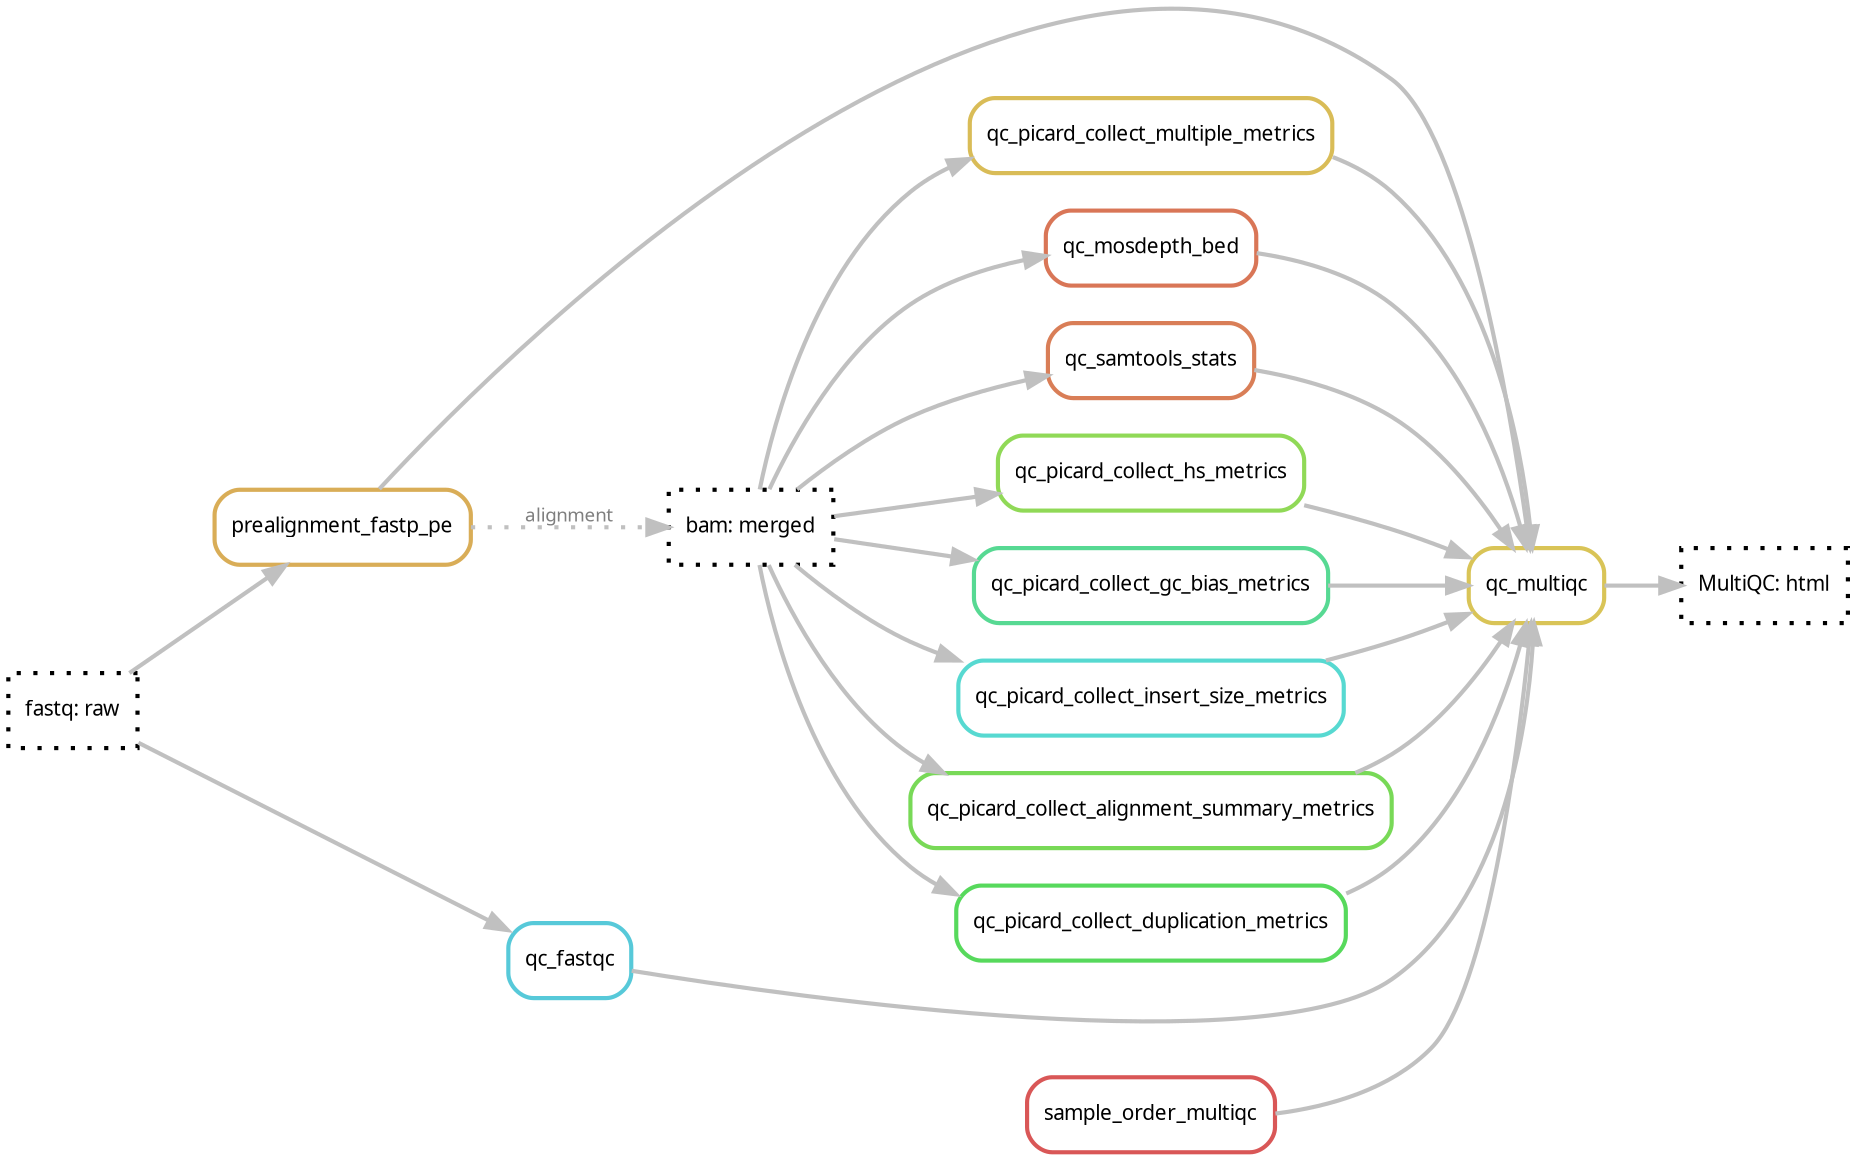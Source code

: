 digraph snakemake_dag {
	rankdir=LR;
    graph[bgcolor=white, margin=0];
    node[shape=box, style=rounded, fontname=sans,                 fontsize=10, penwidth=2];
    edge[penwidth=2, color=grey];
	multiqc[label = "qc_multiqc", color = "0.14 0.6 0.85", style="rounded"];
	multiqc_html[label = "MultiQC: html", color = "0.0 0.0 0.0", style="dotted"];
	p_mm[label = "qc_picard_collect_multiple_metrics", color = "0.13 0.6 0.85", style="rounded"];
	bam[label = "bam: merged", color = "0.0 0.0 0.0", style="dotted"];
	fastp[label = "prealignment_fastp_pe", color = "0.11 0.6 0.85", style="rounded"];
	mosdepth[label = "qc_mosdepth_bed", color = "0.04 0.6 0.85", style="rounded"];
	samtools[label = "qc_samtools_stats", color = "0.05 0.6 0.85", style="rounded"];
	p_hs[label = "qc_picard_collect_hs_metrics", color = "0.26 0.6 0.85", style="rounded"];
	fastqc[label = "qc_fastqc", color = "0.52 0.6 0.85", style="rounded"];
	fastq[label = "fastq: raw", color = "0.0 0.0 0.0", style="dotted"];
	p_gc[label = "qc_picard_collect_gc_bias_metrics", color = "0.41 0.6 0.85", style="rounded"];
	p_insert[label = "qc_picard_collect_insert_size_metrics", color = "0.49 0.6 0.85", style="rounded"];
	p_align[label = "qc_picard_collect_alignment_summary_metrics", color = "0.29 0.6 0.85", style="rounded"];
	p_dup[label = "qc_picard_collect_duplication_metrics", color = "0.34 0.6 0.85", style="rounded"];
	sampleorder[label = "sample_order_multiqc", color = "0.00 0.6 0.85", style="rounded"];
	
	multiqc -> multiqc_html
	sampleorder -> multiqc
	fastp -> multiqc
	fastp -> bam [style="dotted", label = "alignment", fontcolor = "grey50", fontsize=9, fontname=sans ]
	p_gc -> multiqc
	p_align -> multiqc
	p_dup -> multiqc
	fastq -> fastqc
	fastq -> fastp
	fastqc -> multiqc
	mosdepth -> multiqc
	p_hs -> multiqc
	p_mm -> multiqc
	samtools -> multiqc
	p_insert -> multiqc
	bam -> p_mm
	bam -> mosdepth
	bam -> samtools
	bam -> p_hs
	bam -> p_gc
	bam -> p_insert
	bam -> p_align
	bam -> p_dup
}            
